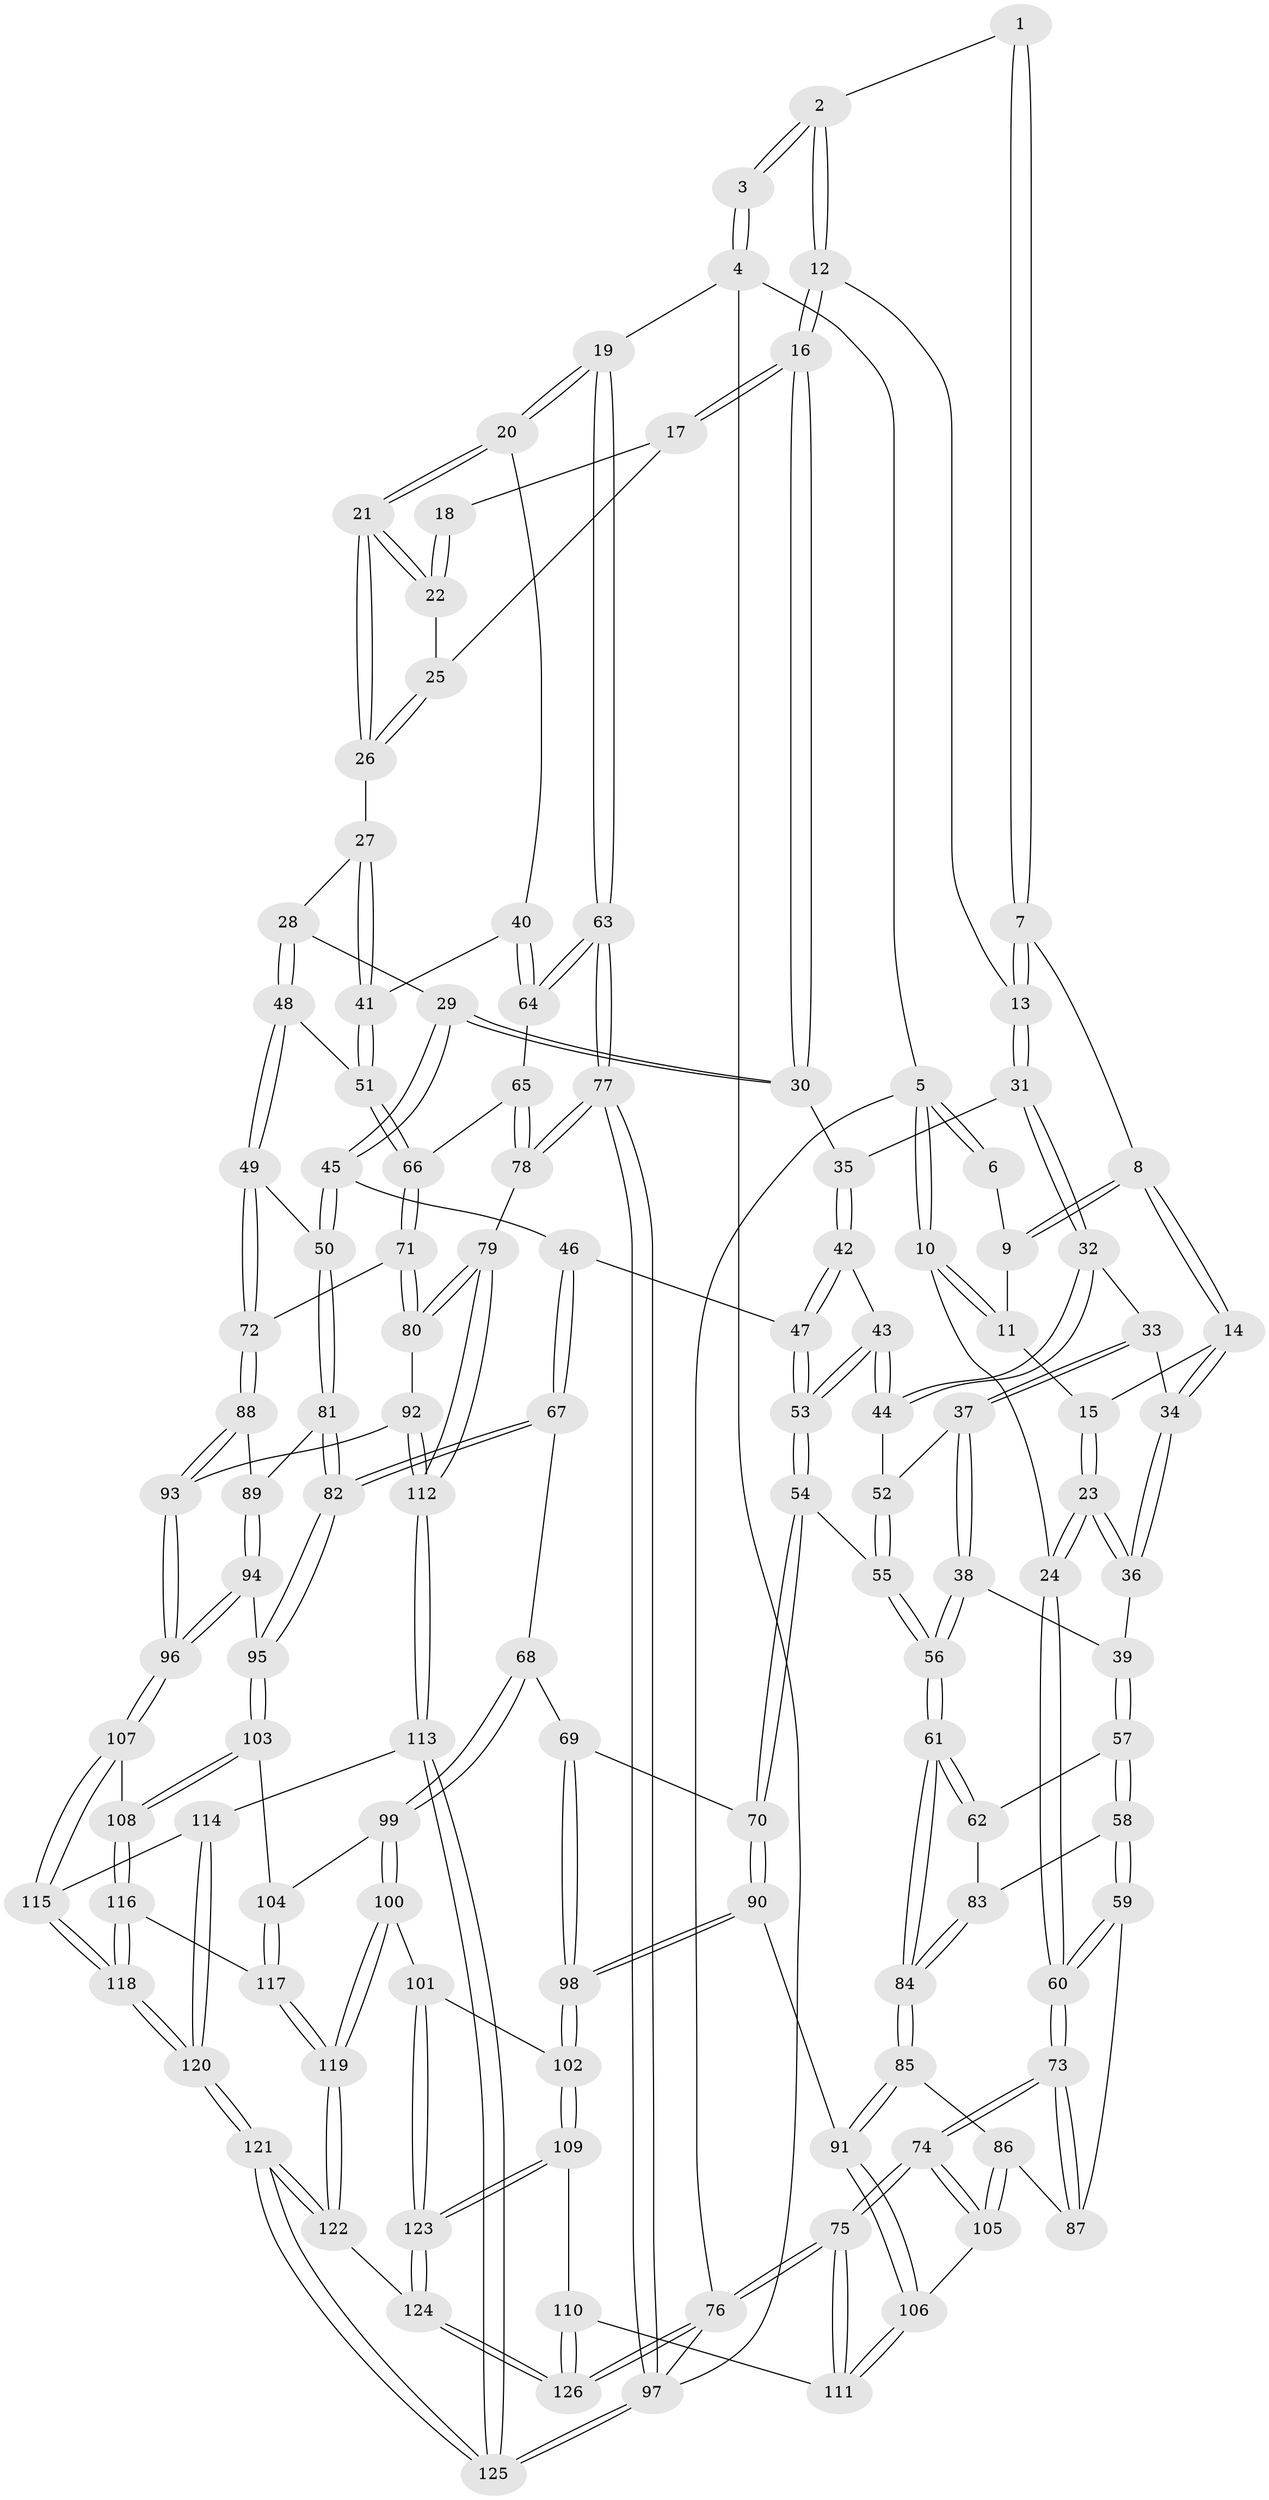 // coarse degree distribution, {4: 0.1891891891891892, 2: 0.10810810810810811, 3: 0.2972972972972973, 6: 0.1891891891891892, 8: 0.02702702702702703, 5: 0.10810810810810811, 1: 0.05405405405405406, 11: 0.02702702702702703}
// Generated by graph-tools (version 1.1) at 2025/06/03/04/25 22:06:54]
// undirected, 126 vertices, 312 edges
graph export_dot {
graph [start="1"]
  node [color=gray90,style=filled];
  1 [pos="+0.43687046298065135+0"];
  2 [pos="+0.5672933032140663+0"];
  3 [pos="+1+0"];
  4 [pos="+1+0"];
  5 [pos="+0+0"];
  6 [pos="+0.28228051969342655+0"];
  7 [pos="+0.35458607711204315+0.15184707647034948"];
  8 [pos="+0.26564423600928677+0.11213172469458642"];
  9 [pos="+0.24772112798420046+0"];
  10 [pos="+0+0"];
  11 [pos="+0.11892523676766+0.08510696093475532"];
  12 [pos="+0.583503493390011+0.056181273634612935"];
  13 [pos="+0.35937852475255005+0.15830484700807512"];
  14 [pos="+0.1768336765327509+0.20885124620578285"];
  15 [pos="+0.12677892989478162+0.12556059755457913"];
  16 [pos="+0.6183714495450819+0.18157867281153658"];
  17 [pos="+0.8147234895882491+0.13262769891951104"];
  18 [pos="+0.8709135576667283+0.05565209780818607"];
  19 [pos="+1+0.17403366634533393"];
  20 [pos="+1+0.2601182459605516"];
  21 [pos="+0.9706480541862301+0.2518699313645014"];
  22 [pos="+0.9207376813979267+0.20535374444684842"];
  23 [pos="+0+0.24408095911640226"];
  24 [pos="+0+0.24390342219666084"];
  25 [pos="+0.8309071866667442+0.16045129361809396"];
  26 [pos="+0.8366103909460545+0.28114120710988827"];
  27 [pos="+0.8330616953032325+0.2837216657188039"];
  28 [pos="+0.7011561942831601+0.2770524421958727"];
  29 [pos="+0.6613557947039055+0.2492056758261273"];
  30 [pos="+0.6174291116096154+0.18884382637045558"];
  31 [pos="+0.3681040802700189+0.21518787081461266"];
  32 [pos="+0.29643726464159564+0.3039364495075046"];
  33 [pos="+0.2004551867421636+0.2518820977867781"];
  34 [pos="+0.1756564463863605+0.22410382130587592"];
  35 [pos="+0.5411279556775013+0.24290693654184276"];
  36 [pos="+0.01885777744778498+0.2760235887173623"];
  37 [pos="+0.13768693126104897+0.3949628851406991"];
  38 [pos="+0.1205558911416929+0.4096203606282797"];
  39 [pos="+0.12004819312367922+0.40955041460147174"];
  40 [pos="+0.904581940781528+0.4300354133628524"];
  41 [pos="+0.8586205358128485+0.4313371258938916"];
  42 [pos="+0.4982070355076002+0.32730932501211935"];
  43 [pos="+0.31059832400631815+0.3405794531886041"];
  44 [pos="+0.3074187814607101+0.3353482068161304"];
  45 [pos="+0.5988263739264121+0.4921095565921599"];
  46 [pos="+0.516760325562436+0.45900017131011434"];
  47 [pos="+0.5058660186127766+0.45253738552556905"];
  48 [pos="+0.7664553797000432+0.4722001927904184"];
  49 [pos="+0.7396789847167634+0.5056777033052943"];
  50 [pos="+0.6479595594137759+0.5405859898372888"];
  51 [pos="+0.8274085918458735+0.45040112071845567"];
  52 [pos="+0.191509527148662+0.39094015543782784"];
  53 [pos="+0.3314749387019297+0.5007099353586598"];
  54 [pos="+0.31306062182777855+0.5319944820362519"];
  55 [pos="+0.285377670896983+0.537490981240634"];
  56 [pos="+0.22248509790641635+0.5545255670315973"];
  57 [pos="+0.05924503987113385+0.4477053536629729"];
  58 [pos="+0+0.4933554307858492"];
  59 [pos="+0+0.49289233453004694"];
  60 [pos="+0+0.4860625485356484"];
  61 [pos="+0.20109237001149738+0.5722677021756891"];
  62 [pos="+0.14072651557833543+0.547474727474517"];
  63 [pos="+1+0.5646844742679091"];
  64 [pos="+0.9538212350107069+0.4742638586768411"];
  65 [pos="+0.9116071120871463+0.5646855732028759"];
  66 [pos="+0.9015520128174153+0.5682277304633965"];
  67 [pos="+0.458599032857444+0.6549829420796401"];
  68 [pos="+0.4389576439394143+0.6607580150661836"];
  69 [pos="+0.39483785769546004+0.6446193829654973"];
  70 [pos="+0.3705792992616235+0.6229920739495116"];
  71 [pos="+0.8520503901832429+0.622326504470211"];
  72 [pos="+0.8418395954716321+0.6221229365190085"];
  73 [pos="+0+0.659408208863332"];
  74 [pos="+0+0.8770795222438936"];
  75 [pos="+0+1"];
  76 [pos="+0+1"];
  77 [pos="+1+0.6847914097226641"];
  78 [pos="+1+0.6882300316461666"];
  79 [pos="+1+0.7335724420283121"];
  80 [pos="+1+0.7323013507449538"];
  81 [pos="+0.6450739973878327+0.5520520208820004"];
  82 [pos="+0.6139079164310036+0.6369797678605799"];
  83 [pos="+0+0.5041718116096059"];
  84 [pos="+0.14898745942599195+0.6594731460167629"];
  85 [pos="+0.14450979823953095+0.6706919419029075"];
  86 [pos="+0.13238687018472264+0.6736177116008869"];
  87 [pos="+0.08483858295376798+0.6547794005184864"];
  88 [pos="+0.8316385428592238+0.6371584943224596"];
  89 [pos="+0.7797258362785271+0.6667248069314439"];
  90 [pos="+0.2511584133947828+0.7530475050802393"];
  91 [pos="+0.18528274983374643+0.7449211412053043"];
  92 [pos="+0.8638715901453267+0.7664321400895365"];
  93 [pos="+0.828491460180219+0.7729057547688598"];
  94 [pos="+0.7518160986946615+0.704972302045028"];
  95 [pos="+0.6374190041724467+0.7081662614579737"];
  96 [pos="+0.8257531225014099+0.774625709294589"];
  97 [pos="+1+1"];
  98 [pos="+0.33223617404304495+0.8092599064783924"];
  99 [pos="+0.47836817963102096+0.8294444590714448"];
  100 [pos="+0.46990108881522313+0.8461086051722895"];
  101 [pos="+0.44588843536308204+0.8547371436662966"];
  102 [pos="+0.335623363523419+0.8168844330432764"];
  103 [pos="+0.6338331470125771+0.7426133971015781"];
  104 [pos="+0.6281955030873831+0.7538273499284631"];
  105 [pos="+0+0.8053188197408014"];
  106 [pos="+0.16159500403339963+0.8415258405085272"];
  107 [pos="+0.8005200039470725+0.8194714212335196"];
  108 [pos="+0.7891380595612418+0.8197537343347148"];
  109 [pos="+0.2758499998227092+0.8922686904101614"];
  110 [pos="+0.1785586453631885+0.8991264340694982"];
  111 [pos="+0.17803169759292012+0.8987413448138158"];
  112 [pos="+0.9172144773668324+0.9085142091429346"];
  113 [pos="+0.9161786969841221+0.9105546528648814"];
  114 [pos="+0.9134695230622131+0.9097423278100577"];
  115 [pos="+0.8187710110904165+0.8627159397968855"];
  116 [pos="+0.6874016234440083+0.8844251990223522"];
  117 [pos="+0.6540978545722242+0.8711984209000928"];
  118 [pos="+0.7513534530810708+0.9830942603841331"];
  119 [pos="+0.5665475070665831+0.9512528519893148"];
  120 [pos="+0.7517652564926477+0.9906845877447644"];
  121 [pos="+0.7266600711633854+1"];
  122 [pos="+0.5902822655894003+1"];
  123 [pos="+0.36625524791145947+1"];
  124 [pos="+0.3706492493684009+1"];
  125 [pos="+1+1"];
  126 [pos="+0.26201713240838703+1"];
  1 -- 2;
  1 -- 7;
  1 -- 7;
  2 -- 3;
  2 -- 3;
  2 -- 12;
  2 -- 12;
  3 -- 4;
  3 -- 4;
  4 -- 5;
  4 -- 19;
  4 -- 97;
  5 -- 6;
  5 -- 6;
  5 -- 10;
  5 -- 10;
  5 -- 76;
  6 -- 9;
  7 -- 8;
  7 -- 13;
  7 -- 13;
  8 -- 9;
  8 -- 9;
  8 -- 14;
  8 -- 14;
  9 -- 11;
  10 -- 11;
  10 -- 11;
  10 -- 24;
  11 -- 15;
  12 -- 13;
  12 -- 16;
  12 -- 16;
  13 -- 31;
  13 -- 31;
  14 -- 15;
  14 -- 34;
  14 -- 34;
  15 -- 23;
  15 -- 23;
  16 -- 17;
  16 -- 17;
  16 -- 30;
  16 -- 30;
  17 -- 18;
  17 -- 25;
  18 -- 22;
  18 -- 22;
  19 -- 20;
  19 -- 20;
  19 -- 63;
  19 -- 63;
  20 -- 21;
  20 -- 21;
  20 -- 40;
  21 -- 22;
  21 -- 22;
  21 -- 26;
  21 -- 26;
  22 -- 25;
  23 -- 24;
  23 -- 24;
  23 -- 36;
  23 -- 36;
  24 -- 60;
  24 -- 60;
  25 -- 26;
  25 -- 26;
  26 -- 27;
  27 -- 28;
  27 -- 41;
  27 -- 41;
  28 -- 29;
  28 -- 48;
  28 -- 48;
  29 -- 30;
  29 -- 30;
  29 -- 45;
  29 -- 45;
  30 -- 35;
  31 -- 32;
  31 -- 32;
  31 -- 35;
  32 -- 33;
  32 -- 44;
  32 -- 44;
  33 -- 34;
  33 -- 37;
  33 -- 37;
  34 -- 36;
  34 -- 36;
  35 -- 42;
  35 -- 42;
  36 -- 39;
  37 -- 38;
  37 -- 38;
  37 -- 52;
  38 -- 39;
  38 -- 56;
  38 -- 56;
  39 -- 57;
  39 -- 57;
  40 -- 41;
  40 -- 64;
  40 -- 64;
  41 -- 51;
  41 -- 51;
  42 -- 43;
  42 -- 47;
  42 -- 47;
  43 -- 44;
  43 -- 44;
  43 -- 53;
  43 -- 53;
  44 -- 52;
  45 -- 46;
  45 -- 50;
  45 -- 50;
  46 -- 47;
  46 -- 67;
  46 -- 67;
  47 -- 53;
  47 -- 53;
  48 -- 49;
  48 -- 49;
  48 -- 51;
  49 -- 50;
  49 -- 72;
  49 -- 72;
  50 -- 81;
  50 -- 81;
  51 -- 66;
  51 -- 66;
  52 -- 55;
  52 -- 55;
  53 -- 54;
  53 -- 54;
  54 -- 55;
  54 -- 70;
  54 -- 70;
  55 -- 56;
  55 -- 56;
  56 -- 61;
  56 -- 61;
  57 -- 58;
  57 -- 58;
  57 -- 62;
  58 -- 59;
  58 -- 59;
  58 -- 83;
  59 -- 60;
  59 -- 60;
  59 -- 87;
  60 -- 73;
  60 -- 73;
  61 -- 62;
  61 -- 62;
  61 -- 84;
  61 -- 84;
  62 -- 83;
  63 -- 64;
  63 -- 64;
  63 -- 77;
  63 -- 77;
  64 -- 65;
  65 -- 66;
  65 -- 78;
  65 -- 78;
  66 -- 71;
  66 -- 71;
  67 -- 68;
  67 -- 82;
  67 -- 82;
  68 -- 69;
  68 -- 99;
  68 -- 99;
  69 -- 70;
  69 -- 98;
  69 -- 98;
  70 -- 90;
  70 -- 90;
  71 -- 72;
  71 -- 80;
  71 -- 80;
  72 -- 88;
  72 -- 88;
  73 -- 74;
  73 -- 74;
  73 -- 87;
  73 -- 87;
  74 -- 75;
  74 -- 75;
  74 -- 105;
  74 -- 105;
  75 -- 76;
  75 -- 76;
  75 -- 111;
  75 -- 111;
  76 -- 126;
  76 -- 126;
  76 -- 97;
  77 -- 78;
  77 -- 78;
  77 -- 97;
  77 -- 97;
  78 -- 79;
  79 -- 80;
  79 -- 80;
  79 -- 112;
  79 -- 112;
  80 -- 92;
  81 -- 82;
  81 -- 82;
  81 -- 89;
  82 -- 95;
  82 -- 95;
  83 -- 84;
  83 -- 84;
  84 -- 85;
  84 -- 85;
  85 -- 86;
  85 -- 91;
  85 -- 91;
  86 -- 87;
  86 -- 105;
  86 -- 105;
  88 -- 89;
  88 -- 93;
  88 -- 93;
  89 -- 94;
  89 -- 94;
  90 -- 91;
  90 -- 98;
  90 -- 98;
  91 -- 106;
  91 -- 106;
  92 -- 93;
  92 -- 112;
  92 -- 112;
  93 -- 96;
  93 -- 96;
  94 -- 95;
  94 -- 96;
  94 -- 96;
  95 -- 103;
  95 -- 103;
  96 -- 107;
  96 -- 107;
  97 -- 125;
  97 -- 125;
  98 -- 102;
  98 -- 102;
  99 -- 100;
  99 -- 100;
  99 -- 104;
  100 -- 101;
  100 -- 119;
  100 -- 119;
  101 -- 102;
  101 -- 123;
  101 -- 123;
  102 -- 109;
  102 -- 109;
  103 -- 104;
  103 -- 108;
  103 -- 108;
  104 -- 117;
  104 -- 117;
  105 -- 106;
  106 -- 111;
  106 -- 111;
  107 -- 108;
  107 -- 115;
  107 -- 115;
  108 -- 116;
  108 -- 116;
  109 -- 110;
  109 -- 123;
  109 -- 123;
  110 -- 111;
  110 -- 126;
  110 -- 126;
  112 -- 113;
  112 -- 113;
  113 -- 114;
  113 -- 125;
  113 -- 125;
  114 -- 115;
  114 -- 120;
  114 -- 120;
  115 -- 118;
  115 -- 118;
  116 -- 117;
  116 -- 118;
  116 -- 118;
  117 -- 119;
  117 -- 119;
  118 -- 120;
  118 -- 120;
  119 -- 122;
  119 -- 122;
  120 -- 121;
  120 -- 121;
  121 -- 122;
  121 -- 122;
  121 -- 125;
  121 -- 125;
  122 -- 124;
  123 -- 124;
  123 -- 124;
  124 -- 126;
  124 -- 126;
}
